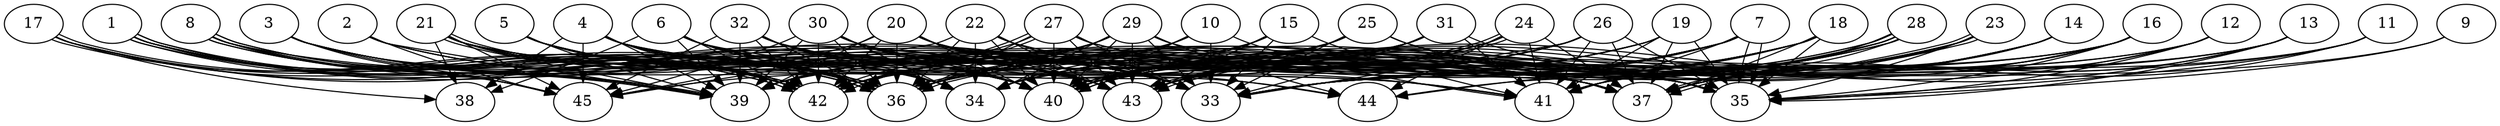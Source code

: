 // DAG automatically generated by daggen at Thu Oct  3 14:07:23 2019
// ./daggen --dot -n 45 --ccr 0.4 --fat 0.9 --regular 0.9 --density 0.9 --mindata 5242880 --maxdata 52428800 
digraph G {
  1 [size="54748160", alpha="0.02", expect_size="21899264"] 
  1 -> 33 [size ="21899264"]
  1 -> 36 [size ="21899264"]
  1 -> 36 [size ="21899264"]
  1 -> 39 [size ="21899264"]
  1 -> 39 [size ="21899264"]
  1 -> 40 [size ="21899264"]
  1 -> 42 [size ="21899264"]
  1 -> 43 [size ="21899264"]
  1 -> 45 [size ="21899264"]
  2 [size="104872960", alpha="0.12", expect_size="41949184"] 
  2 -> 33 [size ="41949184"]
  2 -> 39 [size ="41949184"]
  2 -> 40 [size ="41949184"]
  2 -> 43 [size ="41949184"]
  2 -> 45 [size ="41949184"]
  3 [size="38499840", alpha="0.11", expect_size="15399936"] 
  3 -> 33 [size ="15399936"]
  3 -> 34 [size ="15399936"]
  3 -> 36 [size ="15399936"]
  3 -> 39 [size ="15399936"]
  3 -> 40 [size ="15399936"]
  3 -> 42 [size ="15399936"]
  3 -> 43 [size ="15399936"]
  3 -> 45 [size ="15399936"]
  4 [size="93091840", alpha="0.09", expect_size="37236736"] 
  4 -> 33 [size ="37236736"]
  4 -> 34 [size ="37236736"]
  4 -> 36 [size ="37236736"]
  4 -> 37 [size ="37236736"]
  4 -> 38 [size ="37236736"]
  4 -> 39 [size ="37236736"]
  4 -> 40 [size ="37236736"]
  4 -> 41 [size ="37236736"]
  4 -> 42 [size ="37236736"]
  4 -> 43 [size ="37236736"]
  4 -> 45 [size ="37236736"]
  5 [size="44083200", alpha="0.11", expect_size="17633280"] 
  5 -> 33 [size ="17633280"]
  5 -> 34 [size ="17633280"]
  5 -> 36 [size ="17633280"]
  5 -> 39 [size ="17633280"]
  5 -> 40 [size ="17633280"]
  5 -> 42 [size ="17633280"]
  5 -> 43 [size ="17633280"]
  6 [size="106670080", alpha="0.03", expect_size="42668032"] 
  6 -> 33 [size ="42668032"]
  6 -> 34 [size ="42668032"]
  6 -> 35 [size ="42668032"]
  6 -> 36 [size ="42668032"]
  6 -> 38 [size ="42668032"]
  6 -> 39 [size ="42668032"]
  6 -> 40 [size ="42668032"]
  6 -> 42 [size ="42668032"]
  6 -> 43 [size ="42668032"]
  7 [size="61706240", alpha="0.02", expect_size="24682496"] 
  7 -> 33 [size ="24682496"]
  7 -> 35 [size ="24682496"]
  7 -> 35 [size ="24682496"]
  7 -> 36 [size ="24682496"]
  7 -> 39 [size ="24682496"]
  7 -> 40 [size ="24682496"]
  7 -> 41 [size ="24682496"]
  7 -> 42 [size ="24682496"]
  8 [size="24048640", alpha="0.11", expect_size="9619456"] 
  8 -> 33 [size ="9619456"]
  8 -> 35 [size ="9619456"]
  8 -> 36 [size ="9619456"]
  8 -> 36 [size ="9619456"]
  8 -> 39 [size ="9619456"]
  8 -> 40 [size ="9619456"]
  8 -> 42 [size ="9619456"]
  8 -> 42 [size ="9619456"]
  8 -> 45 [size ="9619456"]
  9 [size="52080640", alpha="0.03", expect_size="20832256"] 
  9 -> 33 [size ="20832256"]
  9 -> 35 [size ="20832256"]
  10 [size="16053760", alpha="0.01", expect_size="6421504"] 
  10 -> 33 [size ="6421504"]
  10 -> 34 [size ="6421504"]
  10 -> 39 [size ="6421504"]
  10 -> 40 [size ="6421504"]
  10 -> 41 [size ="6421504"]
  11 [size="90127360", alpha="0.16", expect_size="36050944"] 
  11 -> 33 [size ="36050944"]
  11 -> 35 [size ="36050944"]
  11 -> 40 [size ="36050944"]
  11 -> 41 [size ="36050944"]
  12 [size="103226880", alpha="0.07", expect_size="41290752"] 
  12 -> 33 [size ="41290752"]
  12 -> 35 [size ="41290752"]
  12 -> 37 [size ="41290752"]
  12 -> 39 [size ="41290752"]
  12 -> 43 [size ="41290752"]
  13 [size="55144960", alpha="0.06", expect_size="22057984"] 
  13 -> 33 [size ="22057984"]
  13 -> 34 [size ="22057984"]
  13 -> 35 [size ="22057984"]
  13 -> 37 [size ="22057984"]
  13 -> 43 [size ="22057984"]
  13 -> 44 [size ="22057984"]
  14 [size="117322240", alpha="0.11", expect_size="46928896"] 
  14 -> 33 [size ="46928896"]
  14 -> 34 [size ="46928896"]
  14 -> 37 [size ="46928896"]
  14 -> 40 [size ="46928896"]
  14 -> 41 [size ="46928896"]
  14 -> 43 [size ="46928896"]
  15 [size="54753280", alpha="0.12", expect_size="21901312"] 
  15 -> 33 [size ="21901312"]
  15 -> 36 [size ="21901312"]
  15 -> 40 [size ="21901312"]
  15 -> 41 [size ="21901312"]
  15 -> 42 [size ="21901312"]
  15 -> 43 [size ="21901312"]
  16 [size="117647360", alpha="0.15", expect_size="47058944"] 
  16 -> 33 [size ="47058944"]
  16 -> 35 [size ="47058944"]
  16 -> 36 [size ="47058944"]
  16 -> 37 [size ="47058944"]
  16 -> 41 [size ="47058944"]
  16 -> 42 [size ="47058944"]
  16 -> 43 [size ="47058944"]
  17 [size="16614400", alpha="0.12", expect_size="6645760"] 
  17 -> 33 [size ="6645760"]
  17 -> 36 [size ="6645760"]
  17 -> 38 [size ="6645760"]
  17 -> 39 [size ="6645760"]
  17 -> 42 [size ="6645760"]
  17 -> 42 [size ="6645760"]
  17 -> 43 [size ="6645760"]
  18 [size="29122560", alpha="0.05", expect_size="11649024"] 
  18 -> 33 [size ="11649024"]
  18 -> 34 [size ="11649024"]
  18 -> 35 [size ="11649024"]
  18 -> 36 [size ="11649024"]
  18 -> 37 [size ="11649024"]
  18 -> 42 [size ="11649024"]
  18 -> 43 [size ="11649024"]
  19 [size="94504960", alpha="0.04", expect_size="37801984"] 
  19 -> 35 [size ="37801984"]
  19 -> 36 [size ="37801984"]
  19 -> 37 [size ="37801984"]
  19 -> 39 [size ="37801984"]
  19 -> 41 [size ="37801984"]
  19 -> 42 [size ="37801984"]
  19 -> 43 [size ="37801984"]
  20 [size="110103040", alpha="0.10", expect_size="44041216"] 
  20 -> 33 [size ="44041216"]
  20 -> 36 [size ="44041216"]
  20 -> 37 [size ="44041216"]
  20 -> 39 [size ="44041216"]
  20 -> 40 [size ="44041216"]
  20 -> 41 [size ="44041216"]
  20 -> 42 [size ="44041216"]
  20 -> 43 [size ="44041216"]
  20 -> 45 [size ="44041216"]
  21 [size="117184000", alpha="0.02", expect_size="46873600"] 
  21 -> 36 [size ="46873600"]
  21 -> 36 [size ="46873600"]
  21 -> 37 [size ="46873600"]
  21 -> 38 [size ="46873600"]
  21 -> 39 [size ="46873600"]
  21 -> 40 [size ="46873600"]
  21 -> 41 [size ="46873600"]
  21 -> 42 [size ="46873600"]
  21 -> 43 [size ="46873600"]
  21 -> 44 [size ="46873600"]
  21 -> 45 [size ="46873600"]
  22 [size="92380160", alpha="0.10", expect_size="36952064"] 
  22 -> 33 [size ="36952064"]
  22 -> 34 [size ="36952064"]
  22 -> 36 [size ="36952064"]
  22 -> 37 [size ="36952064"]
  22 -> 40 [size ="36952064"]
  22 -> 43 [size ="36952064"]
  22 -> 45 [size ="36952064"]
  23 [size="14033920", alpha="0.03", expect_size="5613568"] 
  23 -> 35 [size ="5613568"]
  23 -> 36 [size ="5613568"]
  23 -> 36 [size ="5613568"]
  23 -> 37 [size ="5613568"]
  23 -> 40 [size ="5613568"]
  23 -> 41 [size ="5613568"]
  23 -> 43 [size ="5613568"]
  24 [size="52200960", alpha="0.09", expect_size="20880384"] 
  24 -> 36 [size ="20880384"]
  24 -> 37 [size ="20880384"]
  24 -> 39 [size ="20880384"]
  24 -> 40 [size ="20880384"]
  24 -> 40 [size ="20880384"]
  24 -> 41 [size ="20880384"]
  24 -> 43 [size ="20880384"]
  24 -> 44 [size ="20880384"]
  25 [size="115640320", alpha="0.20", expect_size="46256128"] 
  25 -> 33 [size ="46256128"]
  25 -> 35 [size ="46256128"]
  25 -> 36 [size ="46256128"]
  25 -> 37 [size ="46256128"]
  25 -> 40 [size ="46256128"]
  25 -> 42 [size ="46256128"]
  25 -> 43 [size ="46256128"]
  25 -> 45 [size ="46256128"]
  26 [size="65505280", alpha="0.07", expect_size="26202112"] 
  26 -> 33 [size ="26202112"]
  26 -> 35 [size ="26202112"]
  26 -> 36 [size ="26202112"]
  26 -> 37 [size ="26202112"]
  26 -> 39 [size ="26202112"]
  26 -> 40 [size ="26202112"]
  26 -> 41 [size ="26202112"]
  26 -> 42 [size ="26202112"]
  26 -> 43 [size ="26202112"]
  27 [size="34406400", alpha="0.02", expect_size="13762560"] 
  27 -> 33 [size ="13762560"]
  27 -> 35 [size ="13762560"]
  27 -> 36 [size ="13762560"]
  27 -> 37 [size ="13762560"]
  27 -> 39 [size ="13762560"]
  27 -> 40 [size ="13762560"]
  27 -> 42 [size ="13762560"]
  27 -> 42 [size ="13762560"]
  27 -> 43 [size ="13762560"]
  28 [size="102891520", alpha="0.19", expect_size="41156608"] 
  28 -> 33 [size ="41156608"]
  28 -> 36 [size ="41156608"]
  28 -> 37 [size ="41156608"]
  28 -> 37 [size ="41156608"]
  28 -> 40 [size ="41156608"]
  28 -> 40 [size ="41156608"]
  28 -> 42 [size ="41156608"]
  28 -> 43 [size ="41156608"]
  28 -> 43 [size ="41156608"]
  28 -> 44 [size ="41156608"]
  29 [size="130567680", alpha="0.03", expect_size="52227072"] 
  29 -> 33 [size ="52227072"]
  29 -> 34 [size ="52227072"]
  29 -> 35 [size ="52227072"]
  29 -> 36 [size ="52227072"]
  29 -> 39 [size ="52227072"]
  29 -> 40 [size ="52227072"]
  29 -> 42 [size ="52227072"]
  29 -> 43 [size ="52227072"]
  29 -> 44 [size ="52227072"]
  30 [size="36221440", alpha="0.08", expect_size="14488576"] 
  30 -> 33 [size ="14488576"]
  30 -> 34 [size ="14488576"]
  30 -> 35 [size ="14488576"]
  30 -> 36 [size ="14488576"]
  30 -> 39 [size ="14488576"]
  30 -> 40 [size ="14488576"]
  30 -> 42 [size ="14488576"]
  30 -> 43 [size ="14488576"]
  30 -> 44 [size ="14488576"]
  30 -> 45 [size ="14488576"]
  31 [size="92303360", alpha="0.05", expect_size="36921344"] 
  31 -> 33 [size ="36921344"]
  31 -> 34 [size ="36921344"]
  31 -> 35 [size ="36921344"]
  31 -> 36 [size ="36921344"]
  31 -> 39 [size ="36921344"]
  31 -> 40 [size ="36921344"]
  31 -> 41 [size ="36921344"]
  31 -> 43 [size ="36921344"]
  32 [size="104524800", alpha="0.18", expect_size="41809920"] 
  32 -> 33 [size ="41809920"]
  32 -> 34 [size ="41809920"]
  32 -> 36 [size ="41809920"]
  32 -> 37 [size ="41809920"]
  32 -> 39 [size ="41809920"]
  32 -> 40 [size ="41809920"]
  32 -> 42 [size ="41809920"]
  32 -> 43 [size ="41809920"]
  32 -> 45 [size ="41809920"]
  33 [size="46689280", alpha="0.17", expect_size="18675712"] 
  34 [size="62159360", alpha="0.15", expect_size="24863744"] 
  35 [size="112949760", alpha="0.19", expect_size="45179904"] 
  36 [size="112076800", alpha="0.02", expect_size="44830720"] 
  37 [size="35138560", alpha="0.04", expect_size="14055424"] 
  38 [size="48701440", alpha="0.10", expect_size="19480576"] 
  39 [size="45739520", alpha="0.09", expect_size="18295808"] 
  40 [size="65228800", alpha="0.05", expect_size="26091520"] 
  41 [size="110118400", alpha="0.18", expect_size="44047360"] 
  42 [size="21501440", alpha="0.05", expect_size="8600576"] 
  43 [size="125427200", alpha="0.12", expect_size="50170880"] 
  44 [size="110041600", alpha="0.06", expect_size="44016640"] 
  45 [size="79562240", alpha="0.17", expect_size="31824896"] 
}
